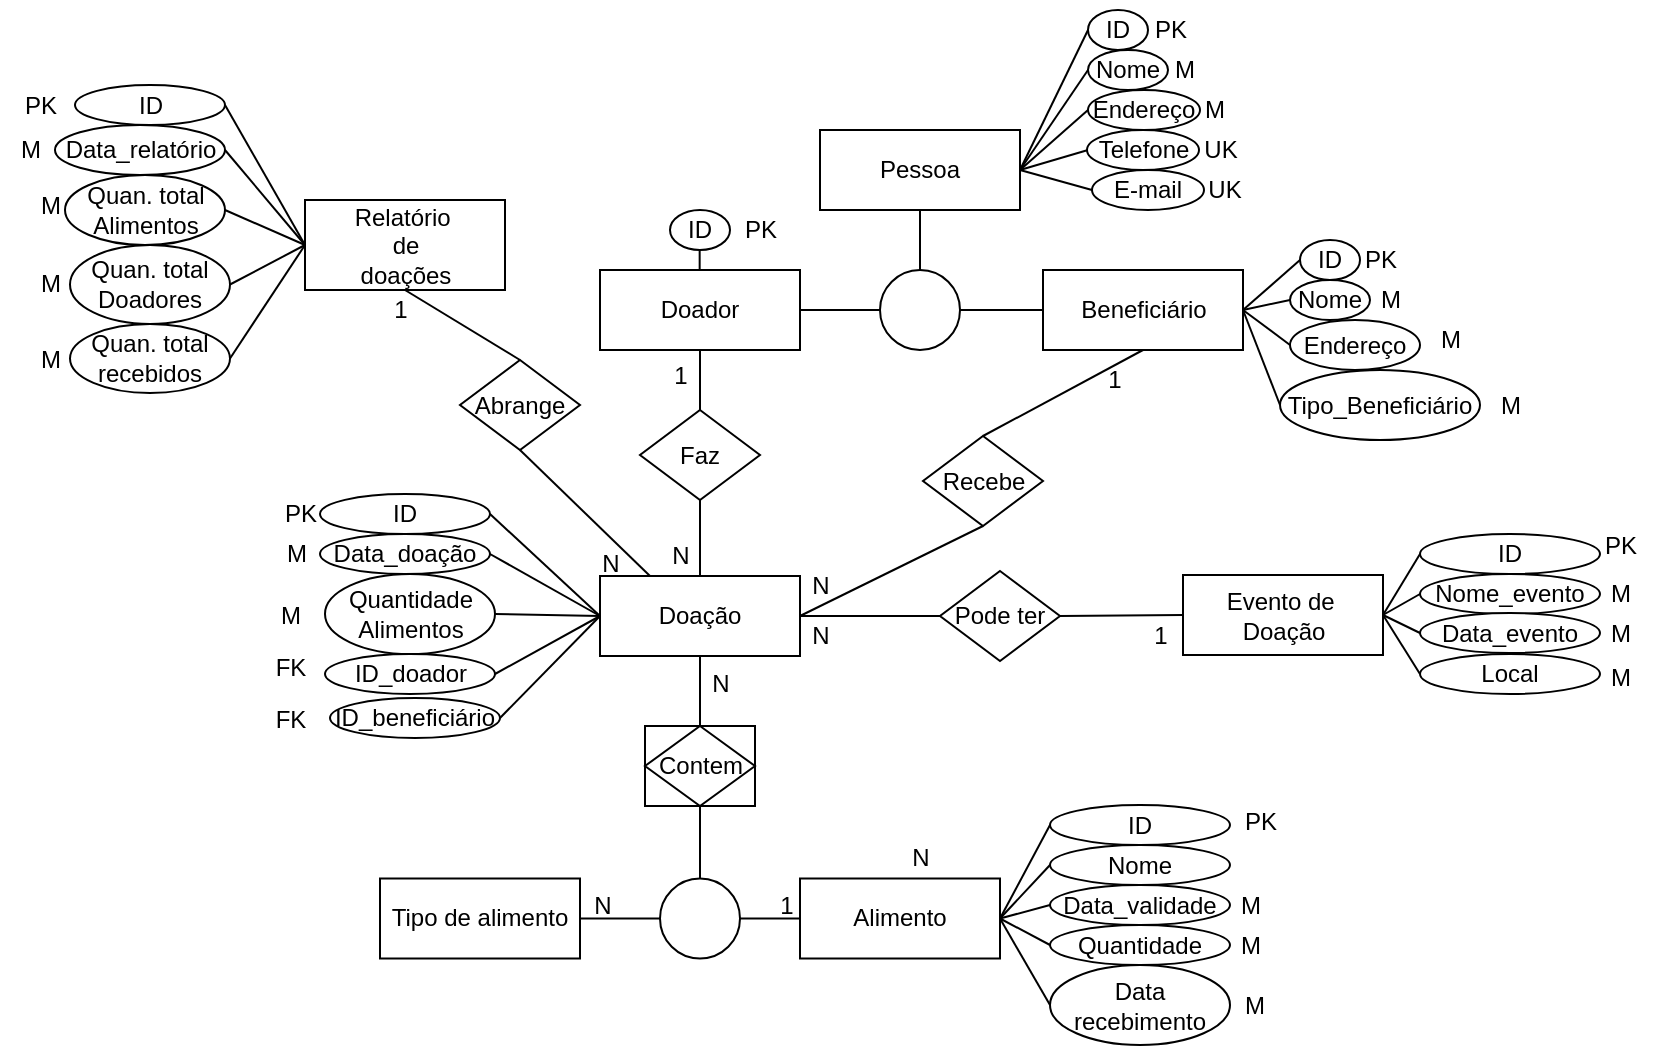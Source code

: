 <mxfile version="26.1.3">
  <diagram name="Página-1" id="-TL1NMIZaSytojk9BVu7">
    <mxGraphModel grid="1" page="1" gridSize="10" guides="1" tooltips="1" connect="1" arrows="1" fold="1" pageScale="1" pageWidth="827" pageHeight="1169" math="0" shadow="0">
      <root>
        <mxCell id="0" />
        <mxCell id="1" parent="0" />
        <mxCell id="QyCmE8VO4OU32Db9kq-R-1" value="Doador" style="whiteSpace=wrap;html=1;align=center;" vertex="1" parent="1">
          <mxGeometry x="140" y="170" width="100" height="40" as="geometry" />
        </mxCell>
        <mxCell id="QyCmE8VO4OU32Db9kq-R-2" value="Pessoa" style="whiteSpace=wrap;html=1;align=center;" vertex="1" parent="1">
          <mxGeometry x="250" y="100" width="100" height="40" as="geometry" />
        </mxCell>
        <mxCell id="QyCmE8VO4OU32Db9kq-R-3" value="Beneficiário" style="whiteSpace=wrap;html=1;align=center;" vertex="1" parent="1">
          <mxGeometry x="361.5" y="170" width="100" height="40" as="geometry" />
        </mxCell>
        <mxCell id="QyCmE8VO4OU32Db9kq-R-5" value="" style="ellipse;whiteSpace=wrap;html=1;aspect=fixed;" vertex="1" parent="1">
          <mxGeometry x="280" y="170" width="40" height="40" as="geometry" />
        </mxCell>
        <mxCell id="QyCmE8VO4OU32Db9kq-R-6" value="" style="endArrow=none;html=1;rounded=0;exitX=0.5;exitY=1;exitDx=0;exitDy=0;entryX=0.5;entryY=0;entryDx=0;entryDy=0;" edge="1" parent="1" source="QyCmE8VO4OU32Db9kq-R-2" target="QyCmE8VO4OU32Db9kq-R-5">
          <mxGeometry relative="1" as="geometry">
            <mxPoint x="260" y="150" as="sourcePoint" />
            <mxPoint x="420" y="150" as="targetPoint" />
          </mxGeometry>
        </mxCell>
        <mxCell id="QyCmE8VO4OU32Db9kq-R-7" value="" style="endArrow=none;html=1;rounded=0;exitX=1;exitY=0.5;exitDx=0;exitDy=0;entryX=0;entryY=0.5;entryDx=0;entryDy=0;" edge="1" parent="1" source="QyCmE8VO4OU32Db9kq-R-5" target="QyCmE8VO4OU32Db9kq-R-3">
          <mxGeometry relative="1" as="geometry">
            <mxPoint x="340" y="180" as="sourcePoint" />
            <mxPoint x="340" y="210" as="targetPoint" />
          </mxGeometry>
        </mxCell>
        <mxCell id="QyCmE8VO4OU32Db9kq-R-8" value="" style="endArrow=none;html=1;rounded=0;exitX=1;exitY=0.5;exitDx=0;exitDy=0;entryX=0;entryY=0.5;entryDx=0;entryDy=0;" edge="1" parent="1" source="QyCmE8VO4OU32Db9kq-R-1" target="QyCmE8VO4OU32Db9kq-R-5">
          <mxGeometry relative="1" as="geometry">
            <mxPoint x="236" y="189.66" as="sourcePoint" />
            <mxPoint x="280" y="189.66" as="targetPoint" />
          </mxGeometry>
        </mxCell>
        <mxCell id="QyCmE8VO4OU32Db9kq-R-14" value="ID" style="ellipse;whiteSpace=wrap;html=1;" vertex="1" parent="1">
          <mxGeometry x="384" y="40" width="30" height="20" as="geometry" />
        </mxCell>
        <mxCell id="QyCmE8VO4OU32Db9kq-R-15" value="ID" style="ellipse;whiteSpace=wrap;html=1;" vertex="1" parent="1">
          <mxGeometry x="490" y="155" width="30" height="20" as="geometry" />
        </mxCell>
        <mxCell id="QyCmE8VO4OU32Db9kq-R-16" value="ID" style="ellipse;whiteSpace=wrap;html=1;" vertex="1" parent="1">
          <mxGeometry x="175" y="140" width="30" height="20" as="geometry" />
        </mxCell>
        <mxCell id="QyCmE8VO4OU32Db9kq-R-19" value="Nome" style="ellipse;whiteSpace=wrap;html=1;" vertex="1" parent="1">
          <mxGeometry x="384" y="60" width="40" height="20" as="geometry" />
        </mxCell>
        <mxCell id="QyCmE8VO4OU32Db9kq-R-45" value="" style="endArrow=none;html=1;rounded=0;entryX=0;entryY=0.5;entryDx=0;entryDy=0;exitX=1;exitY=0.5;exitDx=0;exitDy=0;" edge="1" parent="1" source="QyCmE8VO4OU32Db9kq-R-2" target="QyCmE8VO4OU32Db9kq-R-14">
          <mxGeometry relative="1" as="geometry">
            <mxPoint x="240" y="60" as="sourcePoint" />
            <mxPoint x="400" y="60" as="targetPoint" />
          </mxGeometry>
        </mxCell>
        <mxCell id="QyCmE8VO4OU32Db9kq-R-46" value="" style="endArrow=none;html=1;rounded=0;entryX=0;entryY=0.5;entryDx=0;entryDy=0;exitX=1;exitY=0.5;exitDx=0;exitDy=0;" edge="1" parent="1" source="QyCmE8VO4OU32Db9kq-R-2" target="QyCmE8VO4OU32Db9kq-R-19">
          <mxGeometry relative="1" as="geometry">
            <mxPoint x="360" y="130" as="sourcePoint" />
            <mxPoint x="394" y="60" as="targetPoint" />
          </mxGeometry>
        </mxCell>
        <mxCell id="QyCmE8VO4OU32Db9kq-R-47" value="" style="endArrow=none;html=1;rounded=0;entryX=0;entryY=0.5;entryDx=0;entryDy=0;exitX=1;exitY=0.5;exitDx=0;exitDy=0;" edge="1" parent="1" source="QyCmE8VO4OU32Db9kq-R-2">
          <mxGeometry relative="1" as="geometry">
            <mxPoint x="360" y="130" as="sourcePoint" />
            <mxPoint x="384" y="90" as="targetPoint" />
          </mxGeometry>
        </mxCell>
        <mxCell id="QyCmE8VO4OU32Db9kq-R-48" value="" style="endArrow=none;html=1;rounded=0;entryX=0;entryY=0.5;entryDx=0;entryDy=0;exitX=1;exitY=0.5;exitDx=0;exitDy=0;" edge="1" parent="1" source="QyCmE8VO4OU32Db9kq-R-2">
          <mxGeometry relative="1" as="geometry">
            <mxPoint x="360" y="130" as="sourcePoint" />
            <mxPoint x="384" y="110" as="targetPoint" />
          </mxGeometry>
        </mxCell>
        <mxCell id="QyCmE8VO4OU32Db9kq-R-49" value="" style="endArrow=none;html=1;rounded=0;entryX=0;entryY=0.5;entryDx=0;entryDy=0;exitX=1;exitY=0.5;exitDx=0;exitDy=0;" edge="1" parent="1" source="QyCmE8VO4OU32Db9kq-R-3" target="QyCmE8VO4OU32Db9kq-R-15">
          <mxGeometry relative="1" as="geometry">
            <mxPoint x="390" y="170" as="sourcePoint" />
            <mxPoint x="424" y="160" as="targetPoint" />
          </mxGeometry>
        </mxCell>
        <mxCell id="QyCmE8VO4OU32Db9kq-R-50" value="" style="endArrow=none;html=1;rounded=0;entryX=0.5;entryY=1;entryDx=0;entryDy=0;exitX=0.5;exitY=0;exitDx=0;exitDy=0;" edge="1" parent="1">
          <mxGeometry relative="1" as="geometry">
            <mxPoint x="189.83" y="170" as="sourcePoint" />
            <mxPoint x="189.83" y="160" as="targetPoint" />
          </mxGeometry>
        </mxCell>
        <mxCell id="QyCmE8VO4OU32Db9kq-R-76" value="Nome" style="ellipse;whiteSpace=wrap;html=1;" vertex="1" parent="1">
          <mxGeometry x="485" y="175" width="40" height="20" as="geometry" />
        </mxCell>
        <mxCell id="QyCmE8VO4OU32Db9kq-R-77" value="" style="endArrow=none;html=1;rounded=0;entryX=0;entryY=0.5;entryDx=0;entryDy=0;exitX=1;exitY=0.5;exitDx=0;exitDy=0;" edge="1" parent="1" source="QyCmE8VO4OU32Db9kq-R-3" target="QyCmE8VO4OU32Db9kq-R-76">
          <mxGeometry relative="1" as="geometry">
            <mxPoint x="472" y="200" as="sourcePoint" />
            <mxPoint x="515" y="185" as="targetPoint" />
          </mxGeometry>
        </mxCell>
        <mxCell id="QyCmE8VO4OU32Db9kq-R-78" value="Endereço" style="ellipse;whiteSpace=wrap;html=1;" vertex="1" parent="1">
          <mxGeometry x="485" y="195" width="65" height="25" as="geometry" />
        </mxCell>
        <mxCell id="QyCmE8VO4OU32Db9kq-R-79" value="Tipo_Beneficiário" style="ellipse;whiteSpace=wrap;html=1;" vertex="1" parent="1">
          <mxGeometry x="480" y="220" width="100" height="35" as="geometry" />
        </mxCell>
        <mxCell id="QyCmE8VO4OU32Db9kq-R-80" value="" style="endArrow=none;html=1;rounded=0;entryX=0;entryY=0.5;entryDx=0;entryDy=0;exitX=1;exitY=0.5;exitDx=0;exitDy=0;" edge="1" parent="1" source="QyCmE8VO4OU32Db9kq-R-3" target="QyCmE8VO4OU32Db9kq-R-78">
          <mxGeometry relative="1" as="geometry">
            <mxPoint x="472" y="200" as="sourcePoint" />
            <mxPoint x="495" y="195" as="targetPoint" />
          </mxGeometry>
        </mxCell>
        <mxCell id="QyCmE8VO4OU32Db9kq-R-81" value="" style="endArrow=none;html=1;rounded=0;entryX=0;entryY=0.5;entryDx=0;entryDy=0;exitX=1;exitY=0.5;exitDx=0;exitDy=0;" edge="1" parent="1" source="QyCmE8VO4OU32Db9kq-R-3" target="QyCmE8VO4OU32Db9kq-R-79">
          <mxGeometry relative="1" as="geometry">
            <mxPoint x="472" y="200" as="sourcePoint" />
            <mxPoint x="495" y="215" as="targetPoint" />
          </mxGeometry>
        </mxCell>
        <mxCell id="QyCmE8VO4OU32Db9kq-R-86" value="PK" style="text;html=1;align=center;verticalAlign=middle;resizable=0;points=[];autosize=1;strokeColor=none;fillColor=none;" vertex="1" parent="1">
          <mxGeometry x="405" y="35" width="40" height="30" as="geometry" />
        </mxCell>
        <mxCell id="QyCmE8VO4OU32Db9kq-R-87" value="M" style="text;html=1;align=center;verticalAlign=middle;resizable=0;points=[];autosize=1;strokeColor=none;fillColor=none;" vertex="1" parent="1">
          <mxGeometry x="416.5" y="55" width="30" height="30" as="geometry" />
        </mxCell>
        <mxCell id="QyCmE8VO4OU32Db9kq-R-90" value="PK" style="text;html=1;align=center;verticalAlign=middle;resizable=0;points=[];autosize=1;strokeColor=none;fillColor=none;" vertex="1" parent="1">
          <mxGeometry x="510" y="150" width="40" height="30" as="geometry" />
        </mxCell>
        <mxCell id="QyCmE8VO4OU32Db9kq-R-91" value="M" style="text;html=1;align=center;verticalAlign=middle;resizable=0;points=[];autosize=1;strokeColor=none;fillColor=none;" vertex="1" parent="1">
          <mxGeometry x="520" y="170" width="30" height="30" as="geometry" />
        </mxCell>
        <mxCell id="QyCmE8VO4OU32Db9kq-R-92" value="M" style="text;html=1;align=center;verticalAlign=middle;resizable=0;points=[];autosize=1;strokeColor=none;fillColor=none;" vertex="1" parent="1">
          <mxGeometry x="550" y="190" width="30" height="30" as="geometry" />
        </mxCell>
        <mxCell id="QyCmE8VO4OU32Db9kq-R-93" value="M" style="text;html=1;align=center;verticalAlign=middle;resizable=0;points=[];autosize=1;strokeColor=none;fillColor=none;" vertex="1" parent="1">
          <mxGeometry x="580" y="222.5" width="30" height="30" as="geometry" />
        </mxCell>
        <mxCell id="QyCmE8VO4OU32Db9kq-R-94" value="PK" style="text;html=1;align=center;verticalAlign=middle;resizable=0;points=[];autosize=1;strokeColor=none;fillColor=none;" vertex="1" parent="1">
          <mxGeometry x="200" y="135" width="40" height="30" as="geometry" />
        </mxCell>
        <mxCell id="QyCmE8VO4OU32Db9kq-R-103" value="Endereço" style="ellipse;whiteSpace=wrap;html=1;" vertex="1" parent="1">
          <mxGeometry x="384" y="80" width="56" height="20" as="geometry" />
        </mxCell>
        <mxCell id="QyCmE8VO4OU32Db9kq-R-104" value="Telefone" style="ellipse;whiteSpace=wrap;html=1;" vertex="1" parent="1">
          <mxGeometry x="383.5" y="100" width="56" height="20" as="geometry" />
        </mxCell>
        <mxCell id="QyCmE8VO4OU32Db9kq-R-105" value="E-mail" style="ellipse;whiteSpace=wrap;html=1;" vertex="1" parent="1">
          <mxGeometry x="386" y="120" width="56" height="20" as="geometry" />
        </mxCell>
        <mxCell id="QyCmE8VO4OU32Db9kq-R-106" value="" style="endArrow=none;html=1;rounded=0;entryX=0;entryY=0.5;entryDx=0;entryDy=0;exitX=1;exitY=0.5;exitDx=0;exitDy=0;" edge="1" parent="1" source="QyCmE8VO4OU32Db9kq-R-2" target="QyCmE8VO4OU32Db9kq-R-105">
          <mxGeometry relative="1" as="geometry">
            <mxPoint x="360" y="130" as="sourcePoint" />
            <mxPoint x="394" y="120" as="targetPoint" />
          </mxGeometry>
        </mxCell>
        <mxCell id="QyCmE8VO4OU32Db9kq-R-107" value="M" style="text;html=1;align=center;verticalAlign=middle;resizable=0;points=[];autosize=1;strokeColor=none;fillColor=none;" vertex="1" parent="1">
          <mxGeometry x="431.5" y="75" width="30" height="30" as="geometry" />
        </mxCell>
        <mxCell id="QyCmE8VO4OU32Db9kq-R-108" value="UK" style="text;html=1;align=center;verticalAlign=middle;resizable=0;points=[];autosize=1;strokeColor=none;fillColor=none;" vertex="1" parent="1">
          <mxGeometry x="430" y="95" width="40" height="30" as="geometry" />
        </mxCell>
        <mxCell id="QyCmE8VO4OU32Db9kq-R-109" value="UK" style="text;html=1;align=center;verticalAlign=middle;resizable=0;points=[];autosize=1;strokeColor=none;fillColor=none;" vertex="1" parent="1">
          <mxGeometry x="431.5" y="115" width="40" height="30" as="geometry" />
        </mxCell>
        <mxCell id="QyCmE8VO4OU32Db9kq-R-112" value="Alimento" style="whiteSpace=wrap;html=1;align=center;" vertex="1" parent="1">
          <mxGeometry x="240" y="474.25" width="100" height="40" as="geometry" />
        </mxCell>
        <mxCell id="QyCmE8VO4OU32Db9kq-R-117" value="Recebe" style="shape=rhombus;perimeter=rhombusPerimeter;whiteSpace=wrap;html=1;align=center;" vertex="1" parent="1">
          <mxGeometry x="301.5" y="253" width="60" height="45" as="geometry" />
        </mxCell>
        <mxCell id="QyCmE8VO4OU32Db9kq-R-118" value="" style="endArrow=none;html=1;rounded=0;exitX=0.5;exitY=1;exitDx=0;exitDy=0;entryX=0.5;entryY=0;entryDx=0;entryDy=0;" edge="1" parent="1" source="QyCmE8VO4OU32Db9kq-R-3" target="QyCmE8VO4OU32Db9kq-R-117">
          <mxGeometry relative="1" as="geometry">
            <mxPoint x="379" y="330" as="sourcePoint" />
            <mxPoint x="419" y="330" as="targetPoint" />
          </mxGeometry>
        </mxCell>
        <mxCell id="QyCmE8VO4OU32Db9kq-R-125" value="1" style="text;html=1;align=center;verticalAlign=middle;resizable=0;points=[];autosize=1;strokeColor=none;fillColor=none;" vertex="1" parent="1">
          <mxGeometry x="381.5" y="210" width="30" height="30" as="geometry" />
        </mxCell>
        <mxCell id="QyCmE8VO4OU32Db9kq-R-127" value="ID" style="ellipse;whiteSpace=wrap;html=1;" vertex="1" parent="1">
          <mxGeometry x="365" y="437.5" width="90" height="20" as="geometry" />
        </mxCell>
        <mxCell id="QyCmE8VO4OU32Db9kq-R-128" value="Nome" style="ellipse;whiteSpace=wrap;html=1;" vertex="1" parent="1">
          <mxGeometry x="365" y="457.5" width="90" height="20" as="geometry" />
        </mxCell>
        <mxCell id="QyCmE8VO4OU32Db9kq-R-130" value="Data_validade" style="ellipse;whiteSpace=wrap;html=1;" vertex="1" parent="1">
          <mxGeometry x="365" y="477.5" width="90" height="20" as="geometry" />
        </mxCell>
        <mxCell id="QyCmE8VO4OU32Db9kq-R-132" value="Quantidade" style="ellipse;whiteSpace=wrap;html=1;" vertex="1" parent="1">
          <mxGeometry x="365" y="497.5" width="90" height="20" as="geometry" />
        </mxCell>
        <mxCell id="QyCmE8VO4OU32Db9kq-R-133" value="" style="endArrow=none;html=1;rounded=0;exitX=1;exitY=0.5;exitDx=0;exitDy=0;entryX=0;entryY=0.5;entryDx=0;entryDy=0;" edge="1" parent="1" source="QyCmE8VO4OU32Db9kq-R-112" target="QyCmE8VO4OU32Db9kq-R-132">
          <mxGeometry relative="1" as="geometry">
            <mxPoint x="295" y="533.89" as="sourcePoint" />
            <mxPoint x="330" y="533.89" as="targetPoint" />
          </mxGeometry>
        </mxCell>
        <mxCell id="QyCmE8VO4OU32Db9kq-R-135" value="" style="endArrow=none;html=1;rounded=0;exitX=1;exitY=0.5;exitDx=0;exitDy=0;entryX=0;entryY=0.5;entryDx=0;entryDy=0;" edge="1" parent="1" source="QyCmE8VO4OU32Db9kq-R-112" target="QyCmE8VO4OU32Db9kq-R-130">
          <mxGeometry relative="1" as="geometry">
            <mxPoint x="350" y="489.25" as="sourcePoint" />
            <mxPoint x="365.0" y="494.25" as="targetPoint" />
          </mxGeometry>
        </mxCell>
        <mxCell id="QyCmE8VO4OU32Db9kq-R-136" value="" style="endArrow=none;html=1;rounded=0;exitX=1;exitY=0.5;exitDx=0;exitDy=0;entryX=0;entryY=0.5;entryDx=0;entryDy=0;" edge="1" parent="1" source="QyCmE8VO4OU32Db9kq-R-112" target="QyCmE8VO4OU32Db9kq-R-128">
          <mxGeometry relative="1" as="geometry">
            <mxPoint x="350" y="504.25" as="sourcePoint" />
            <mxPoint x="375" y="504.25" as="targetPoint" />
          </mxGeometry>
        </mxCell>
        <mxCell id="QyCmE8VO4OU32Db9kq-R-137" value="" style="endArrow=none;html=1;rounded=0;exitX=1;exitY=0.5;exitDx=0;exitDy=0;entryX=0;entryY=0.5;entryDx=0;entryDy=0;" edge="1" parent="1" source="QyCmE8VO4OU32Db9kq-R-112" target="QyCmE8VO4OU32Db9kq-R-127">
          <mxGeometry relative="1" as="geometry">
            <mxPoint x="350" y="504.25" as="sourcePoint" />
            <mxPoint x="375" y="484.25" as="targetPoint" />
          </mxGeometry>
        </mxCell>
        <mxCell id="QyCmE8VO4OU32Db9kq-R-138" value="Data&lt;div&gt;recebimento&lt;/div&gt;" style="ellipse;whiteSpace=wrap;html=1;" vertex="1" parent="1">
          <mxGeometry x="365" y="517.5" width="90" height="40" as="geometry" />
        </mxCell>
        <mxCell id="QyCmE8VO4OU32Db9kq-R-139" value="" style="endArrow=none;html=1;rounded=0;exitX=1;exitY=0.5;exitDx=0;exitDy=0;entryX=0;entryY=0.5;entryDx=0;entryDy=0;" edge="1" parent="1" source="QyCmE8VO4OU32Db9kq-R-112" target="QyCmE8VO4OU32Db9kq-R-138">
          <mxGeometry relative="1" as="geometry">
            <mxPoint x="340" y="516.75" as="sourcePoint" />
            <mxPoint x="365" y="556.75" as="targetPoint" />
          </mxGeometry>
        </mxCell>
        <mxCell id="QyCmE8VO4OU32Db9kq-R-146" value="Doação" style="whiteSpace=wrap;html=1;align=center;" vertex="1" parent="1">
          <mxGeometry x="140" y="323" width="100" height="40" as="geometry" />
        </mxCell>
        <mxCell id="QyCmE8VO4OU32Db9kq-R-148" value="" style="endArrow=none;html=1;rounded=0;exitX=0.5;exitY=0;exitDx=0;exitDy=0;entryX=0.5;entryY=1;entryDx=0;entryDy=0;" edge="1" parent="1" source="QyCmE8VO4OU32Db9kq-R-254" target="QyCmE8VO4OU32Db9kq-R-146">
          <mxGeometry relative="1" as="geometry">
            <mxPoint x="190" y="399.5" as="sourcePoint" />
            <mxPoint x="317" y="379.5" as="targetPoint" />
          </mxGeometry>
        </mxCell>
        <mxCell id="QyCmE8VO4OU32Db9kq-R-151" value="N&lt;span style=&quot;color: rgba(0, 0, 0, 0); font-family: monospace; font-size: 0px; text-align: start;&quot;&gt;%3CmxGraphModel%3E%3Croot%3E%3CmxCell%20id%3D%220%22%2F%3E%3CmxCell%20id%3D%221%22%20parent%3D%220%22%2F%3E%3CmxCell%20id%3D%222%22%20value%3D%22%22%20style%3D%22endArrow%3Dnone%3Bhtml%3D1%3Brounded%3D0%3BexitX%3D0.5%3BexitY%3D0%3BexitDx%3D0%3BexitDy%3D0%3BentryX%3D0.5%3BentryY%3D1%3BentryDx%3D0%3BentryDy%3D0%3B%22%20edge%3D%221%22%20parent%3D%221%22%3E%3CmxGeometry%20relative%3D%221%22%20as%3D%22geometry%22%3E%3CmxPoint%20x%3D%22190%22%20y%3D%22400%22%20as%3D%22sourcePoint%22%2F%3E%3CmxPoint%20x%3D%22190%22%20y%3D%22363%22%20as%3D%22targetPoint%22%2F%3E%3C%2FmxGeometry%3E%3C%2FmxCell%3E%3C%2Froot%3E%3C%2FmxGraphModel%3E&lt;/span&gt;" style="text;html=1;align=center;verticalAlign=middle;resizable=0;points=[];autosize=1;strokeColor=none;fillColor=none;" vertex="1" parent="1">
          <mxGeometry x="285" y="449.25" width="30" height="30" as="geometry" />
        </mxCell>
        <mxCell id="QyCmE8VO4OU32Db9kq-R-163" value="PK" style="text;html=1;align=center;verticalAlign=middle;resizable=0;points=[];autosize=1;strokeColor=none;fillColor=none;" vertex="1" parent="1">
          <mxGeometry x="-30" y="277" width="40" height="30" as="geometry" />
        </mxCell>
        <mxCell id="QyCmE8VO4OU32Db9kq-R-167" value="FK" style="text;html=1;align=center;verticalAlign=middle;resizable=0;points=[];autosize=1;strokeColor=none;fillColor=none;" vertex="1" parent="1">
          <mxGeometry x="-35" y="380" width="40" height="30" as="geometry" />
        </mxCell>
        <mxCell id="QyCmE8VO4OU32Db9kq-R-168" value="Faz" style="shape=rhombus;perimeter=rhombusPerimeter;whiteSpace=wrap;html=1;align=center;" vertex="1" parent="1">
          <mxGeometry x="160" y="240" width="60" height="45" as="geometry" />
        </mxCell>
        <mxCell id="QyCmE8VO4OU32Db9kq-R-169" value="" style="endArrow=none;html=1;rounded=0;exitX=0.5;exitY=0;exitDx=0;exitDy=0;entryX=0.5;entryY=1;entryDx=0;entryDy=0;" edge="1" parent="1" source="QyCmE8VO4OU32Db9kq-R-146" target="QyCmE8VO4OU32Db9kq-R-168">
          <mxGeometry relative="1" as="geometry">
            <mxPoint x="189.57" y="325" as="sourcePoint" />
            <mxPoint x="189.57" y="288" as="targetPoint" />
          </mxGeometry>
        </mxCell>
        <mxCell id="QyCmE8VO4OU32Db9kq-R-170" value="" style="endArrow=none;html=1;rounded=0;exitX=0.5;exitY=0;exitDx=0;exitDy=0;entryX=0.5;entryY=1;entryDx=0;entryDy=0;" edge="1" parent="1" source="QyCmE8VO4OU32Db9kq-R-168" target="QyCmE8VO4OU32Db9kq-R-1">
          <mxGeometry relative="1" as="geometry">
            <mxPoint x="220" y="238" as="sourcePoint" />
            <mxPoint x="220" y="200" as="targetPoint" />
          </mxGeometry>
        </mxCell>
        <mxCell id="QyCmE8VO4OU32Db9kq-R-173" value="1" style="text;html=1;align=center;verticalAlign=middle;resizable=0;points=[];autosize=1;strokeColor=none;fillColor=none;" vertex="1" parent="1">
          <mxGeometry x="165" y="208" width="30" height="30" as="geometry" />
        </mxCell>
        <mxCell id="QyCmE8VO4OU32Db9kq-R-174" value="N" style="text;html=1;align=center;verticalAlign=middle;resizable=0;points=[];autosize=1;strokeColor=none;fillColor=none;" vertex="1" parent="1">
          <mxGeometry x="165" y="298" width="30" height="30" as="geometry" />
        </mxCell>
        <mxCell id="QyCmE8VO4OU32Db9kq-R-175" value="ID" style="ellipse;whiteSpace=wrap;html=1;" vertex="1" parent="1">
          <mxGeometry y="282" width="85" height="20" as="geometry" />
        </mxCell>
        <mxCell id="QyCmE8VO4OU32Db9kq-R-176" value="Data_doação" style="ellipse;whiteSpace=wrap;html=1;" vertex="1" parent="1">
          <mxGeometry y="302" width="85" height="20" as="geometry" />
        </mxCell>
        <mxCell id="QyCmE8VO4OU32Db9kq-R-177" value="Quantidade&lt;div&gt;Alimentos&lt;/div&gt;" style="ellipse;whiteSpace=wrap;html=1;" vertex="1" parent="1">
          <mxGeometry x="2.5" y="322" width="85" height="40" as="geometry" />
        </mxCell>
        <mxCell id="QyCmE8VO4OU32Db9kq-R-178" value="ID_doador" style="ellipse;whiteSpace=wrap;html=1;" vertex="1" parent="1">
          <mxGeometry x="2.5" y="362" width="85" height="20" as="geometry" />
        </mxCell>
        <mxCell id="QyCmE8VO4OU32Db9kq-R-179" value="ID_beneficiário" style="ellipse;whiteSpace=wrap;html=1;" vertex="1" parent="1">
          <mxGeometry x="5" y="384" width="85" height="20" as="geometry" />
        </mxCell>
        <mxCell id="QyCmE8VO4OU32Db9kq-R-180" value="M" style="text;html=1;align=center;verticalAlign=middle;resizable=0;points=[];autosize=1;strokeColor=none;fillColor=none;" vertex="1" parent="1">
          <mxGeometry x="-27.5" y="297" width="30" height="30" as="geometry" />
        </mxCell>
        <mxCell id="QyCmE8VO4OU32Db9kq-R-181" value="M" style="text;html=1;align=center;verticalAlign=middle;resizable=0;points=[];autosize=1;strokeColor=none;fillColor=none;" vertex="1" parent="1">
          <mxGeometry x="-30" y="328" width="30" height="30" as="geometry" />
        </mxCell>
        <mxCell id="QyCmE8VO4OU32Db9kq-R-182" value="FK" style="text;html=1;align=center;verticalAlign=middle;resizable=0;points=[];autosize=1;strokeColor=none;fillColor=none;" vertex="1" parent="1">
          <mxGeometry x="-35" y="354" width="40" height="30" as="geometry" />
        </mxCell>
        <mxCell id="QyCmE8VO4OU32Db9kq-R-183" value="" style="endArrow=none;html=1;rounded=0;exitX=0;exitY=0.5;exitDx=0;exitDy=0;entryX=1;entryY=0.5;entryDx=0;entryDy=0;" edge="1" parent="1" source="QyCmE8VO4OU32Db9kq-R-146" target="QyCmE8VO4OU32Db9kq-R-175">
          <mxGeometry relative="1" as="geometry">
            <mxPoint x="130" y="350.5" as="sourcePoint" />
            <mxPoint x="130" y="312.5" as="targetPoint" />
          </mxGeometry>
        </mxCell>
        <mxCell id="QyCmE8VO4OU32Db9kq-R-184" value="" style="endArrow=none;html=1;rounded=0;exitX=0;exitY=0.5;exitDx=0;exitDy=0;entryX=1;entryY=0.5;entryDx=0;entryDy=0;" edge="1" parent="1" source="QyCmE8VO4OU32Db9kq-R-146" target="QyCmE8VO4OU32Db9kq-R-176">
          <mxGeometry relative="1" as="geometry">
            <mxPoint x="150" y="353" as="sourcePoint" />
            <mxPoint x="95" y="302" as="targetPoint" />
          </mxGeometry>
        </mxCell>
        <mxCell id="QyCmE8VO4OU32Db9kq-R-185" value="" style="endArrow=none;html=1;rounded=0;exitX=0;exitY=0.5;exitDx=0;exitDy=0;entryX=1;entryY=0.5;entryDx=0;entryDy=0;" edge="1" parent="1" source="QyCmE8VO4OU32Db9kq-R-146" target="QyCmE8VO4OU32Db9kq-R-177">
          <mxGeometry relative="1" as="geometry">
            <mxPoint x="150" y="353" as="sourcePoint" />
            <mxPoint x="95" y="322" as="targetPoint" />
          </mxGeometry>
        </mxCell>
        <mxCell id="QyCmE8VO4OU32Db9kq-R-186" value="" style="endArrow=none;html=1;rounded=0;exitX=0;exitY=0.5;exitDx=0;exitDy=0;entryX=1;entryY=0.5;entryDx=0;entryDy=0;" edge="1" parent="1" source="QyCmE8VO4OU32Db9kq-R-146" target="QyCmE8VO4OU32Db9kq-R-178">
          <mxGeometry relative="1" as="geometry">
            <mxPoint x="150" y="353" as="sourcePoint" />
            <mxPoint x="98" y="352" as="targetPoint" />
          </mxGeometry>
        </mxCell>
        <mxCell id="QyCmE8VO4OU32Db9kq-R-187" value="" style="endArrow=none;html=1;rounded=0;entryX=1;entryY=0.5;entryDx=0;entryDy=0;exitX=0;exitY=0.5;exitDx=0;exitDy=0;" edge="1" parent="1" source="QyCmE8VO4OU32Db9kq-R-146" target="QyCmE8VO4OU32Db9kq-R-179">
          <mxGeometry relative="1" as="geometry">
            <mxPoint x="140" y="350" as="sourcePoint" />
            <mxPoint x="98" y="382" as="targetPoint" />
          </mxGeometry>
        </mxCell>
        <mxCell id="QyCmE8VO4OU32Db9kq-R-188" value="" style="endArrow=none;html=1;rounded=0;exitX=1;exitY=0.5;exitDx=0;exitDy=0;entryX=0.5;entryY=1;entryDx=0;entryDy=0;" edge="1" parent="1" source="QyCmE8VO4OU32Db9kq-R-146" target="QyCmE8VO4OU32Db9kq-R-117">
          <mxGeometry relative="1" as="geometry">
            <mxPoint x="350" y="266.5" as="sourcePoint" />
            <mxPoint x="350" y="377.5" as="targetPoint" />
          </mxGeometry>
        </mxCell>
        <mxCell id="QyCmE8VO4OU32Db9kq-R-193" value="N" style="text;html=1;align=center;verticalAlign=middle;resizable=0;points=[];autosize=1;strokeColor=none;fillColor=none;" vertex="1" parent="1">
          <mxGeometry x="235" y="312.5" width="30" height="30" as="geometry" />
        </mxCell>
        <mxCell id="QyCmE8VO4OU32Db9kq-R-194" value="PK" style="text;html=1;align=center;verticalAlign=middle;resizable=0;points=[];autosize=1;strokeColor=none;fillColor=none;" vertex="1" parent="1">
          <mxGeometry x="450" y="431" width="40" height="30" as="geometry" />
        </mxCell>
        <mxCell id="QyCmE8VO4OU32Db9kq-R-202" value="M" style="text;html=1;align=center;verticalAlign=middle;resizable=0;points=[];autosize=1;strokeColor=none;fillColor=none;" vertex="1" parent="1">
          <mxGeometry x="450" y="473.25" width="30" height="30" as="geometry" />
        </mxCell>
        <mxCell id="QyCmE8VO4OU32Db9kq-R-203" value="M" style="text;html=1;align=center;verticalAlign=middle;resizable=0;points=[];autosize=1;strokeColor=none;fillColor=none;" vertex="1" parent="1">
          <mxGeometry x="450" y="492.5" width="30" height="30" as="geometry" />
        </mxCell>
        <mxCell id="QyCmE8VO4OU32Db9kq-R-204" value="M" style="text;html=1;align=center;verticalAlign=middle;resizable=0;points=[];autosize=1;strokeColor=none;fillColor=none;" vertex="1" parent="1">
          <mxGeometry x="451.5" y="522.5" width="30" height="30" as="geometry" />
        </mxCell>
        <mxCell id="QyCmE8VO4OU32Db9kq-R-206" value="N" style="text;html=1;align=center;verticalAlign=middle;resizable=0;points=[];autosize=1;strokeColor=none;fillColor=none;" vertex="1" parent="1">
          <mxGeometry x="185" y="361.5" width="30" height="30" as="geometry" />
        </mxCell>
        <mxCell id="QyCmE8VO4OU32Db9kq-R-207" value="Evento de&amp;nbsp;&lt;div&gt;Doação&lt;/div&gt;" style="whiteSpace=wrap;html=1;align=center;" vertex="1" parent="1">
          <mxGeometry x="431.5" y="322.5" width="100" height="40" as="geometry" />
        </mxCell>
        <mxCell id="QyCmE8VO4OU32Db9kq-R-209" value="ID" style="ellipse;whiteSpace=wrap;html=1;" vertex="1" parent="1">
          <mxGeometry x="550" y="302" width="90" height="20" as="geometry" />
        </mxCell>
        <mxCell id="QyCmE8VO4OU32Db9kq-R-210" value="Nome_evento" style="ellipse;whiteSpace=wrap;html=1;" vertex="1" parent="1">
          <mxGeometry x="550" y="322" width="90" height="20" as="geometry" />
        </mxCell>
        <mxCell id="QyCmE8VO4OU32Db9kq-R-211" value="Data_evento" style="ellipse;whiteSpace=wrap;html=1;" vertex="1" parent="1">
          <mxGeometry x="550" y="341.5" width="90" height="20" as="geometry" />
        </mxCell>
        <mxCell id="QyCmE8VO4OU32Db9kq-R-214" value="Local" style="ellipse;whiteSpace=wrap;html=1;" vertex="1" parent="1">
          <mxGeometry x="550" y="362" width="90" height="20" as="geometry" />
        </mxCell>
        <mxCell id="QyCmE8VO4OU32Db9kq-R-215" value="" style="endArrow=none;html=1;rounded=0;entryX=1;entryY=0.5;entryDx=0;entryDy=0;exitX=0;exitY=0.5;exitDx=0;exitDy=0;" edge="1" parent="1" source="QyCmE8VO4OU32Db9kq-R-209" target="QyCmE8VO4OU32Db9kq-R-207">
          <mxGeometry relative="1" as="geometry">
            <mxPoint x="526" y="287" as="sourcePoint" />
            <mxPoint x="544" y="335" as="targetPoint" />
          </mxGeometry>
        </mxCell>
        <mxCell id="QyCmE8VO4OU32Db9kq-R-216" value="" style="endArrow=none;html=1;rounded=0;entryX=1;entryY=0.5;entryDx=0;entryDy=0;exitX=0;exitY=0.5;exitDx=0;exitDy=0;" edge="1" parent="1" source="QyCmE8VO4OU32Db9kq-R-210" target="QyCmE8VO4OU32Db9kq-R-207">
          <mxGeometry relative="1" as="geometry">
            <mxPoint x="560" y="322" as="sourcePoint" />
            <mxPoint x="542" y="353" as="targetPoint" />
          </mxGeometry>
        </mxCell>
        <mxCell id="QyCmE8VO4OU32Db9kq-R-217" value="" style="endArrow=none;html=1;rounded=0;entryX=1;entryY=0.5;entryDx=0;entryDy=0;exitX=0;exitY=0.5;exitDx=0;exitDy=0;" edge="1" parent="1" source="QyCmE8VO4OU32Db9kq-R-211" target="QyCmE8VO4OU32Db9kq-R-207">
          <mxGeometry relative="1" as="geometry">
            <mxPoint x="560" y="342" as="sourcePoint" />
            <mxPoint x="541" y="356" as="targetPoint" />
          </mxGeometry>
        </mxCell>
        <mxCell id="QyCmE8VO4OU32Db9kq-R-218" value="" style="endArrow=none;html=1;rounded=0;entryX=1;entryY=0.5;entryDx=0;entryDy=0;exitX=0;exitY=0.5;exitDx=0;exitDy=0;" edge="1" parent="1" source="QyCmE8VO4OU32Db9kq-R-214" target="QyCmE8VO4OU32Db9kq-R-207">
          <mxGeometry relative="1" as="geometry">
            <mxPoint x="560" y="362" as="sourcePoint" />
            <mxPoint x="542" y="353" as="targetPoint" />
          </mxGeometry>
        </mxCell>
        <mxCell id="QyCmE8VO4OU32Db9kq-R-219" value="PK" style="text;html=1;align=center;verticalAlign=middle;resizable=0;points=[];autosize=1;strokeColor=none;fillColor=none;" vertex="1" parent="1">
          <mxGeometry x="630" y="293" width="40" height="30" as="geometry" />
        </mxCell>
        <mxCell id="QyCmE8VO4OU32Db9kq-R-220" value="M" style="text;html=1;align=center;verticalAlign=middle;resizable=0;points=[];autosize=1;strokeColor=none;fillColor=none;" vertex="1" parent="1">
          <mxGeometry x="635" y="317" width="30" height="30" as="geometry" />
        </mxCell>
        <mxCell id="QyCmE8VO4OU32Db9kq-R-221" value="M" style="text;html=1;align=center;verticalAlign=middle;resizable=0;points=[];autosize=1;strokeColor=none;fillColor=none;" vertex="1" parent="1">
          <mxGeometry x="635" y="336.5" width="30" height="30" as="geometry" />
        </mxCell>
        <mxCell id="QyCmE8VO4OU32Db9kq-R-222" value="M" style="text;html=1;align=center;verticalAlign=middle;resizable=0;points=[];autosize=1;strokeColor=none;fillColor=none;" vertex="1" parent="1">
          <mxGeometry x="635" y="359" width="30" height="30" as="geometry" />
        </mxCell>
        <mxCell id="QyCmE8VO4OU32Db9kq-R-224" value="Pode ter" style="shape=rhombus;perimeter=rhombusPerimeter;whiteSpace=wrap;html=1;align=center;" vertex="1" parent="1">
          <mxGeometry x="310" y="320.5" width="60" height="45" as="geometry" />
        </mxCell>
        <mxCell id="QyCmE8VO4OU32Db9kq-R-225" value="" style="endArrow=none;html=1;rounded=0;exitX=1;exitY=0.5;exitDx=0;exitDy=0;entryX=0;entryY=0.5;entryDx=0;entryDy=0;" edge="1" parent="1" source="QyCmE8VO4OU32Db9kq-R-224" target="QyCmE8VO4OU32Db9kq-R-207">
          <mxGeometry relative="1" as="geometry">
            <mxPoint x="250" y="355" as="sourcePoint" />
            <mxPoint x="342" y="310" as="targetPoint" />
          </mxGeometry>
        </mxCell>
        <mxCell id="QyCmE8VO4OU32Db9kq-R-226" value="" style="endArrow=none;html=1;rounded=0;entryX=0;entryY=0.5;entryDx=0;entryDy=0;exitX=1;exitY=0.5;exitDx=0;exitDy=0;" edge="1" parent="1" source="QyCmE8VO4OU32Db9kq-R-146" target="QyCmE8VO4OU32Db9kq-R-224">
          <mxGeometry relative="1" as="geometry">
            <mxPoint x="270" y="340" as="sourcePoint" />
            <mxPoint x="342" y="364.5" as="targetPoint" />
          </mxGeometry>
        </mxCell>
        <mxCell id="QyCmE8VO4OU32Db9kq-R-227" value="1" style="text;html=1;align=center;verticalAlign=middle;resizable=0;points=[];autosize=1;strokeColor=none;fillColor=none;" vertex="1" parent="1">
          <mxGeometry x="405" y="338" width="30" height="30" as="geometry" />
        </mxCell>
        <mxCell id="QyCmE8VO4OU32Db9kq-R-228" value="N" style="text;html=1;align=center;verticalAlign=middle;resizable=0;points=[];autosize=1;strokeColor=none;fillColor=none;" vertex="1" parent="1">
          <mxGeometry x="235" y="338" width="30" height="30" as="geometry" />
        </mxCell>
        <mxCell id="QyCmE8VO4OU32Db9kq-R-229" value="Relatório&amp;nbsp;&lt;div&gt;de&lt;/div&gt;&lt;div&gt;doações&lt;/div&gt;" style="whiteSpace=wrap;html=1;align=center;" vertex="1" parent="1">
          <mxGeometry x="-7.5" y="135" width="100" height="45" as="geometry" />
        </mxCell>
        <mxCell id="QyCmE8VO4OU32Db9kq-R-230" value="ID" style="ellipse;whiteSpace=wrap;html=1;" vertex="1" parent="1">
          <mxGeometry x="-122.5" y="77.5" width="75" height="20" as="geometry" />
        </mxCell>
        <mxCell id="QyCmE8VO4OU32Db9kq-R-231" value="Data_relatório" style="ellipse;whiteSpace=wrap;html=1;" vertex="1" parent="1">
          <mxGeometry x="-132.5" y="97.5" width="85" height="25" as="geometry" />
        </mxCell>
        <mxCell id="QyCmE8VO4OU32Db9kq-R-232" value="Quan. total&lt;div&gt;Alimentos&lt;/div&gt;" style="ellipse;whiteSpace=wrap;html=1;" vertex="1" parent="1">
          <mxGeometry x="-127.5" y="122.5" width="80" height="35" as="geometry" />
        </mxCell>
        <mxCell id="QyCmE8VO4OU32Db9kq-R-233" value="Quan. total&lt;div&gt;Doadores&lt;/div&gt;" style="ellipse;whiteSpace=wrap;html=1;" vertex="1" parent="1">
          <mxGeometry x="-125" y="157.5" width="80" height="39.5" as="geometry" />
        </mxCell>
        <mxCell id="QyCmE8VO4OU32Db9kq-R-234" value="Quan. total&lt;div&gt;recebidos&lt;/div&gt;" style="ellipse;whiteSpace=wrap;html=1;" vertex="1" parent="1">
          <mxGeometry x="-125" y="197" width="80" height="34.5" as="geometry" />
        </mxCell>
        <mxCell id="QyCmE8VO4OU32Db9kq-R-236" value="" style="endArrow=none;html=1;rounded=0;entryX=1;entryY=0.5;entryDx=0;entryDy=0;exitX=0;exitY=0.5;exitDx=0;exitDy=0;" edge="1" parent="1" source="QyCmE8VO4OU32Db9kq-R-229" target="QyCmE8VO4OU32Db9kq-R-230">
          <mxGeometry relative="1" as="geometry">
            <mxPoint x="-12.84" y="120" as="sourcePoint" />
            <mxPoint x="-12.84" y="110" as="targetPoint" />
          </mxGeometry>
        </mxCell>
        <mxCell id="QyCmE8VO4OU32Db9kq-R-237" value="" style="endArrow=none;html=1;rounded=0;entryX=1;entryY=0.5;entryDx=0;entryDy=0;exitX=0;exitY=0.5;exitDx=0;exitDy=0;" edge="1" parent="1" source="QyCmE8VO4OU32Db9kq-R-229" target="QyCmE8VO4OU32Db9kq-R-231">
          <mxGeometry relative="1" as="geometry">
            <mxPoint x="3" y="168" as="sourcePoint" />
            <mxPoint x="-38" y="98" as="targetPoint" />
          </mxGeometry>
        </mxCell>
        <mxCell id="QyCmE8VO4OU32Db9kq-R-238" value="" style="endArrow=none;html=1;rounded=0;entryX=1;entryY=0.5;entryDx=0;entryDy=0;exitX=0;exitY=0.5;exitDx=0;exitDy=0;" edge="1" parent="1" source="QyCmE8VO4OU32Db9kq-R-229" target="QyCmE8VO4OU32Db9kq-R-232">
          <mxGeometry relative="1" as="geometry">
            <mxPoint x="3" y="168" as="sourcePoint" />
            <mxPoint x="-37" y="120" as="targetPoint" />
          </mxGeometry>
        </mxCell>
        <mxCell id="QyCmE8VO4OU32Db9kq-R-239" value="" style="endArrow=none;html=1;rounded=0;entryX=1;entryY=0.5;entryDx=0;entryDy=0;exitX=0;exitY=0.5;exitDx=0;exitDy=0;" edge="1" parent="1" source="QyCmE8VO4OU32Db9kq-R-229" target="QyCmE8VO4OU32Db9kq-R-233">
          <mxGeometry relative="1" as="geometry">
            <mxPoint x="3" y="168" as="sourcePoint" />
            <mxPoint x="-38" y="150" as="targetPoint" />
          </mxGeometry>
        </mxCell>
        <mxCell id="QyCmE8VO4OU32Db9kq-R-240" value="" style="endArrow=none;html=1;rounded=0;entryX=1;entryY=0.5;entryDx=0;entryDy=0;exitX=0;exitY=0.5;exitDx=0;exitDy=0;" edge="1" parent="1" source="QyCmE8VO4OU32Db9kq-R-229" target="QyCmE8VO4OU32Db9kq-R-234">
          <mxGeometry relative="1" as="geometry">
            <mxPoint x="3" y="168" as="sourcePoint" />
            <mxPoint x="-35" y="187" as="targetPoint" />
          </mxGeometry>
        </mxCell>
        <mxCell id="QyCmE8VO4OU32Db9kq-R-241" value="PK" style="text;html=1;align=center;verticalAlign=middle;resizable=0;points=[];autosize=1;strokeColor=none;fillColor=none;" vertex="1" parent="1">
          <mxGeometry x="-160" y="72.5" width="40" height="30" as="geometry" />
        </mxCell>
        <mxCell id="QyCmE8VO4OU32Db9kq-R-242" value="M" style="text;html=1;align=center;verticalAlign=middle;resizable=0;points=[];autosize=1;strokeColor=none;fillColor=none;" vertex="1" parent="1">
          <mxGeometry x="-160" y="95" width="30" height="30" as="geometry" />
        </mxCell>
        <mxCell id="QyCmE8VO4OU32Db9kq-R-243" value="M" style="text;html=1;align=center;verticalAlign=middle;resizable=0;points=[];autosize=1;strokeColor=none;fillColor=none;" vertex="1" parent="1">
          <mxGeometry x="-150" y="122.5" width="30" height="30" as="geometry" />
        </mxCell>
        <mxCell id="QyCmE8VO4OU32Db9kq-R-244" value="M" style="text;html=1;align=center;verticalAlign=middle;resizable=0;points=[];autosize=1;strokeColor=none;fillColor=none;" vertex="1" parent="1">
          <mxGeometry x="-150" y="162.25" width="30" height="30" as="geometry" />
        </mxCell>
        <mxCell id="QyCmE8VO4OU32Db9kq-R-245" value="M" style="text;html=1;align=center;verticalAlign=middle;resizable=0;points=[];autosize=1;strokeColor=none;fillColor=none;" vertex="1" parent="1">
          <mxGeometry x="-150" y="200" width="30" height="30" as="geometry" />
        </mxCell>
        <mxCell id="QyCmE8VO4OU32Db9kq-R-246" value="Abrange" style="shape=rhombus;perimeter=rhombusPerimeter;whiteSpace=wrap;html=1;align=center;" vertex="1" parent="1">
          <mxGeometry x="70" y="215" width="60" height="45" as="geometry" />
        </mxCell>
        <mxCell id="QyCmE8VO4OU32Db9kq-R-247" value="" style="endArrow=none;html=1;rounded=0;exitX=0.5;exitY=0;exitDx=0;exitDy=0;entryX=0.5;entryY=1;entryDx=0;entryDy=0;" edge="1" parent="1" source="QyCmE8VO4OU32Db9kq-R-246" target="QyCmE8VO4OU32Db9kq-R-229">
          <mxGeometry relative="1" as="geometry">
            <mxPoint x="70" y="238" as="sourcePoint" />
            <mxPoint x="70" y="208" as="targetPoint" />
          </mxGeometry>
        </mxCell>
        <mxCell id="QyCmE8VO4OU32Db9kq-R-249" value="" style="endArrow=none;html=1;rounded=0;exitX=0.25;exitY=0;exitDx=0;exitDy=0;entryX=0.5;entryY=1;entryDx=0;entryDy=0;" edge="1" parent="1" source="QyCmE8VO4OU32Db9kq-R-146" target="QyCmE8VO4OU32Db9kq-R-246">
          <mxGeometry relative="1" as="geometry">
            <mxPoint x="160" y="313" as="sourcePoint" />
            <mxPoint x="133" y="255" as="targetPoint" />
          </mxGeometry>
        </mxCell>
        <mxCell id="QyCmE8VO4OU32Db9kq-R-250" value="1" style="text;html=1;align=center;verticalAlign=middle;resizable=0;points=[];autosize=1;strokeColor=none;fillColor=none;" vertex="1" parent="1">
          <mxGeometry x="25" y="175" width="30" height="30" as="geometry" />
        </mxCell>
        <mxCell id="QyCmE8VO4OU32Db9kq-R-251" value="N" style="text;html=1;align=center;verticalAlign=middle;resizable=0;points=[];autosize=1;strokeColor=none;fillColor=none;" vertex="1" parent="1">
          <mxGeometry x="130" y="302" width="30" height="30" as="geometry" />
        </mxCell>
        <mxCell id="QyCmE8VO4OU32Db9kq-R-254" value="Contem" style="shape=associativeEntity;whiteSpace=wrap;html=1;align=center;" vertex="1" parent="1">
          <mxGeometry x="162.5" y="398" width="55" height="40" as="geometry" />
        </mxCell>
        <mxCell id="QyCmE8VO4OU32Db9kq-R-256" value="Tipo de alimento" style="whiteSpace=wrap;html=1;align=center;" vertex="1" parent="1">
          <mxGeometry x="30" y="474.25" width="100" height="40" as="geometry" />
        </mxCell>
        <mxCell id="QyCmE8VO4OU32Db9kq-R-257" value="" style="ellipse;whiteSpace=wrap;html=1;aspect=fixed;" vertex="1" parent="1">
          <mxGeometry x="170" y="474.25" width="40" height="40" as="geometry" />
        </mxCell>
        <mxCell id="QyCmE8VO4OU32Db9kq-R-258" value="" style="endArrow=none;html=1;rounded=0;exitX=1;exitY=0.5;exitDx=0;exitDy=0;entryX=0;entryY=0.5;entryDx=0;entryDy=0;" edge="1" parent="1" source="QyCmE8VO4OU32Db9kq-R-256" target="QyCmE8VO4OU32Db9kq-R-257">
          <mxGeometry relative="1" as="geometry">
            <mxPoint x="200" y="529.25" as="sourcePoint" />
            <mxPoint x="360" y="529.25" as="targetPoint" />
          </mxGeometry>
        </mxCell>
        <mxCell id="QyCmE8VO4OU32Db9kq-R-259" value="" style="endArrow=none;html=1;rounded=0;exitX=1;exitY=0.5;exitDx=0;exitDy=0;entryX=0;entryY=0.5;entryDx=0;entryDy=0;" edge="1" parent="1" source="QyCmE8VO4OU32Db9kq-R-257" target="QyCmE8VO4OU32Db9kq-R-112">
          <mxGeometry relative="1" as="geometry">
            <mxPoint x="208" y="494.04" as="sourcePoint" />
            <mxPoint x="230" y="494.04" as="targetPoint" />
          </mxGeometry>
        </mxCell>
        <mxCell id="QyCmE8VO4OU32Db9kq-R-262" value="" style="endArrow=none;html=1;rounded=0;exitX=0.5;exitY=0;exitDx=0;exitDy=0;entryX=0.5;entryY=1;entryDx=0;entryDy=0;" edge="1" parent="1" source="QyCmE8VO4OU32Db9kq-R-257" target="QyCmE8VO4OU32Db9kq-R-254">
          <mxGeometry relative="1" as="geometry">
            <mxPoint x="189.79" y="475" as="sourcePoint" />
            <mxPoint x="189.79" y="440" as="targetPoint" />
          </mxGeometry>
        </mxCell>
        <mxCell id="QyCmE8VO4OU32Db9kq-R-263" value="1" style="text;html=1;align=center;verticalAlign=middle;resizable=0;points=[];autosize=1;strokeColor=none;fillColor=none;" vertex="1" parent="1">
          <mxGeometry x="217.5" y="472.5" width="30" height="30" as="geometry" />
        </mxCell>
        <mxCell id="QyCmE8VO4OU32Db9kq-R-264" value="N" style="text;html=1;align=center;verticalAlign=middle;resizable=0;points=[];autosize=1;strokeColor=none;fillColor=none;" vertex="1" parent="1">
          <mxGeometry x="126" y="472.5" width="30" height="30" as="geometry" />
        </mxCell>
      </root>
    </mxGraphModel>
  </diagram>
</mxfile>
